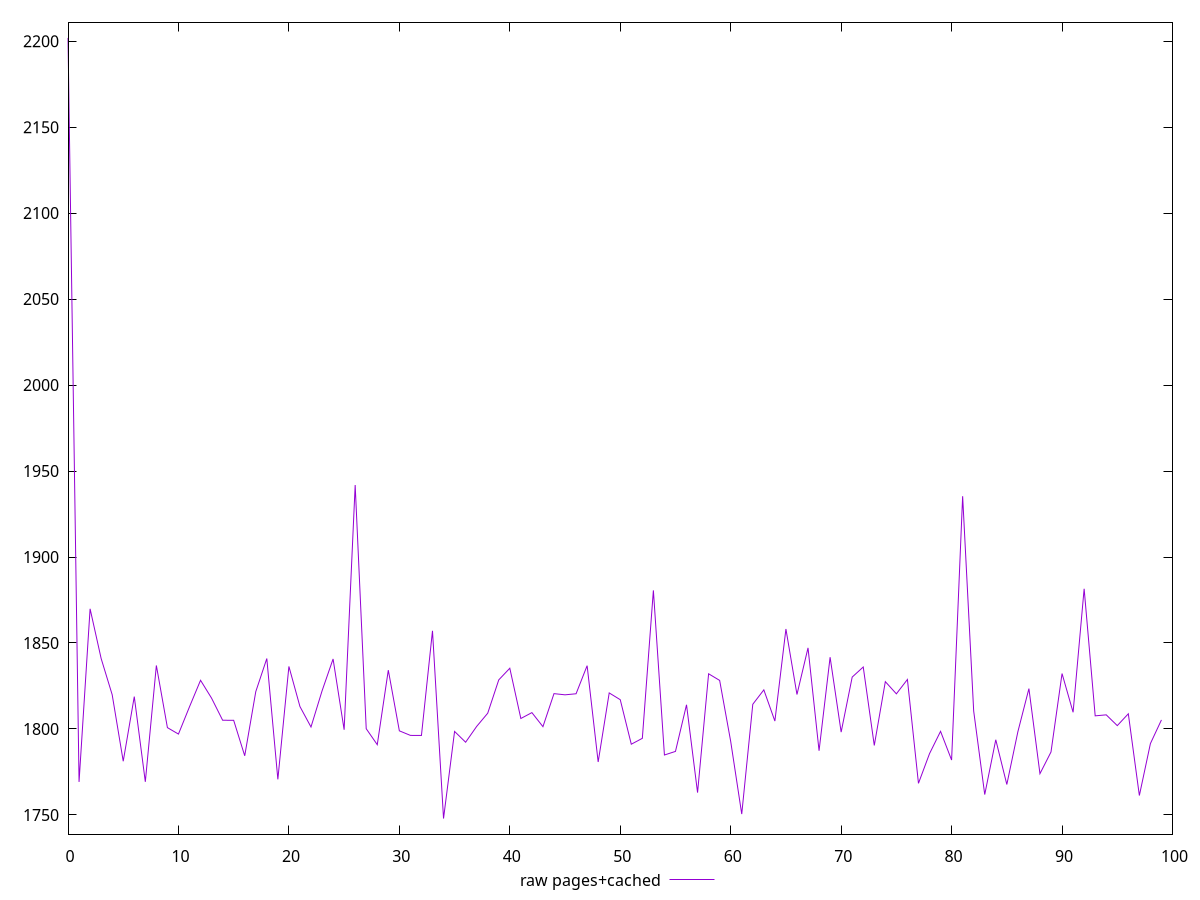 $_rawPagesCached <<EOF
2201.887999999988
1769.1880000000017
1869.868
1840.9760000000008
1819.9080000000013
1781.2320000000009
1818.808
1769.2560000000003
1836.92
1800.7720000000008
1797.0240000000013
1812.8920000000005
1828.300000000001
1817.8840000000014
1805.071999999999
1805.0160000000012
1784.3880000000017
1821.6840000000004
1840.956000000001
1770.6960000000008
1836.3600000000006
1813.0320000000002
1801.1440000000018
1822.1080000000002
1840.7000000000014
1799.5400000000025
1941.8559999999998
1800.139999999998
1790.8560000000018
1834.196000000001
1798.9080000000013
1796.2560000000008
1796.2120000000007
1857.0760000000014
1747.9120000000012
1798.5639999999994
1792.2839999999987
1801.4759999999987
1809.1520000000016
1828.536000000001
1835.3079999999989
1806.080000000001
1809.5040000000004
1801.332000000001
1820.5399999999997
1819.848000000002
1820.464
1836.7959999999996
1780.8000000000002
1820.9560000000004
1817.0160000000008
1791.1240000000016
1794.5519999999997
1880.596
1784.8560000000002
1786.9440000000013
1814.0560000000003
1762.992000000001
1832.0839999999998
1828.2319999999997
1792.7400000000016
1750.5000000000011
1814.36
1822.728000000001
1804.5880000000013
1858.1160000000004
1820.031999999999
1847.1559999999997
1787.3319999999997
1841.7160000000008
1798.1640000000007
1830.1680000000008
1836.028
1790.4159999999986
1827.5079999999994
1820.4240000000023
1828.784000000001
1768.3720000000003
1785.619999999999
1798.6160000000013
1781.9199999999987
1935.3599999999992
1810.3919999999994
1761.8479999999995
1793.724000000001
1767.7120000000002
1798.3680000000002
1823.4560000000006
1773.9840000000013
1786.6000000000004
1832.2200000000014
1809.6959999999992
1881.539999999999
1807.624000000002
1808.2080000000017
1801.936
1808.816
1761.2879999999993
1791.4999999999993
1805.252000000001
EOF
set key outside below
set terminal pngcairo
set output "report_00005_2020-11-02T22-26-11.212Z/mainthread-work-breakdown/pages+cached//raw.png"
set yrange [1738.8324800000014:2210.967519999988]
plot $_rawPagesCached title "raw pages+cached" with line ,